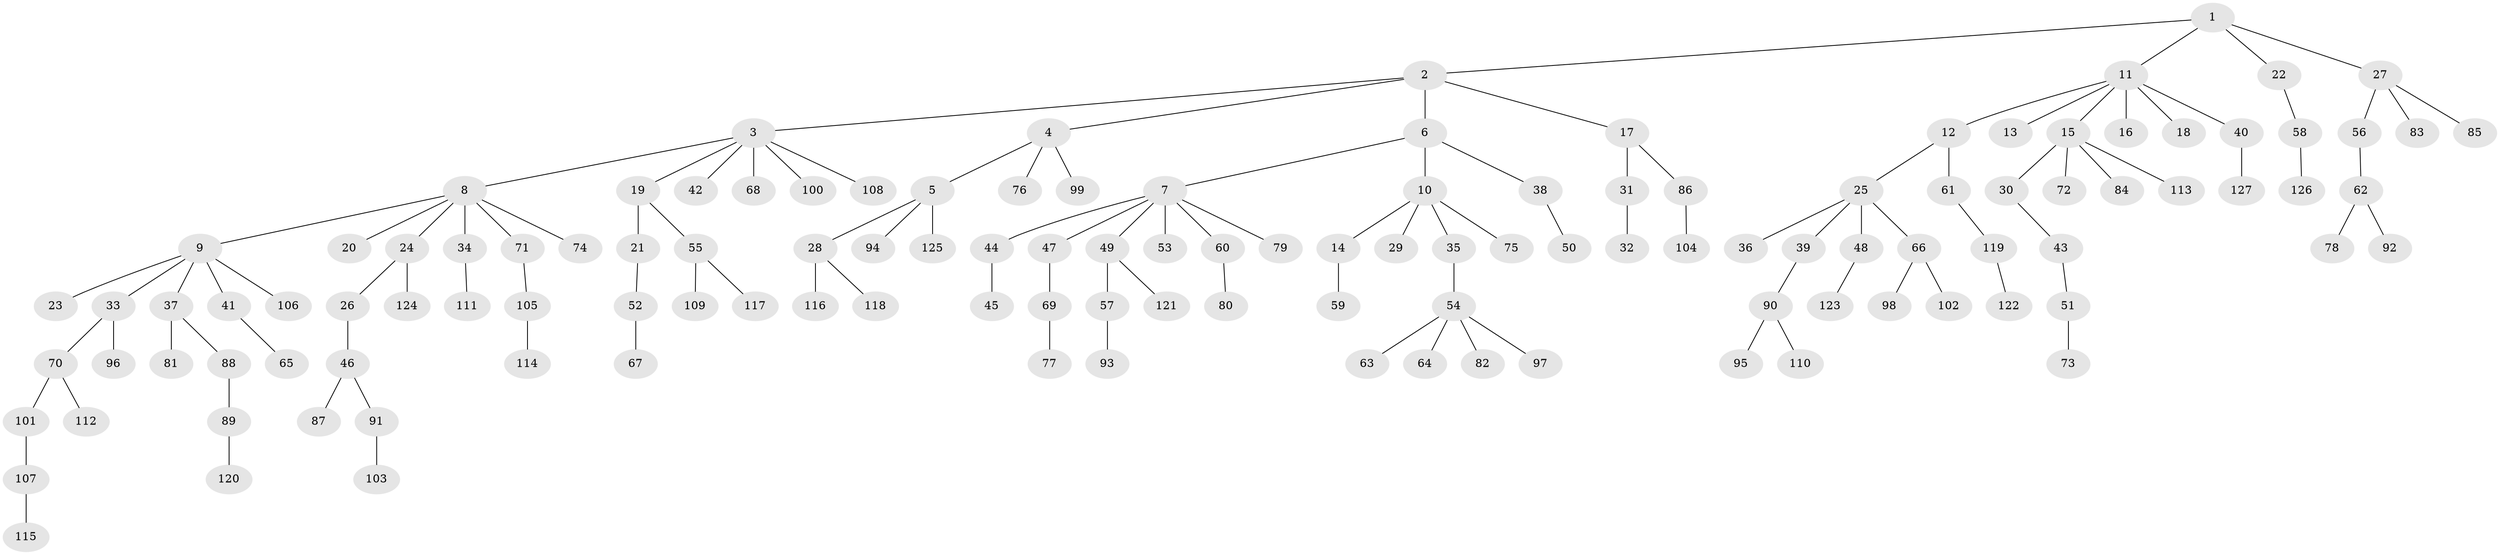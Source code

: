 // coarse degree distribution, {14: 0.02631578947368421, 4: 0.02631578947368421, 3: 0.02631578947368421, 7: 0.02631578947368421, 5: 0.02631578947368421, 6: 0.02631578947368421, 1: 0.7631578947368421, 2: 0.07894736842105263}
// Generated by graph-tools (version 1.1) at 2025/19/03/04/25 18:19:12]
// undirected, 127 vertices, 126 edges
graph export_dot {
graph [start="1"]
  node [color=gray90,style=filled];
  1;
  2;
  3;
  4;
  5;
  6;
  7;
  8;
  9;
  10;
  11;
  12;
  13;
  14;
  15;
  16;
  17;
  18;
  19;
  20;
  21;
  22;
  23;
  24;
  25;
  26;
  27;
  28;
  29;
  30;
  31;
  32;
  33;
  34;
  35;
  36;
  37;
  38;
  39;
  40;
  41;
  42;
  43;
  44;
  45;
  46;
  47;
  48;
  49;
  50;
  51;
  52;
  53;
  54;
  55;
  56;
  57;
  58;
  59;
  60;
  61;
  62;
  63;
  64;
  65;
  66;
  67;
  68;
  69;
  70;
  71;
  72;
  73;
  74;
  75;
  76;
  77;
  78;
  79;
  80;
  81;
  82;
  83;
  84;
  85;
  86;
  87;
  88;
  89;
  90;
  91;
  92;
  93;
  94;
  95;
  96;
  97;
  98;
  99;
  100;
  101;
  102;
  103;
  104;
  105;
  106;
  107;
  108;
  109;
  110;
  111;
  112;
  113;
  114;
  115;
  116;
  117;
  118;
  119;
  120;
  121;
  122;
  123;
  124;
  125;
  126;
  127;
  1 -- 2;
  1 -- 11;
  1 -- 22;
  1 -- 27;
  2 -- 3;
  2 -- 4;
  2 -- 6;
  2 -- 17;
  3 -- 8;
  3 -- 19;
  3 -- 42;
  3 -- 68;
  3 -- 100;
  3 -- 108;
  4 -- 5;
  4 -- 76;
  4 -- 99;
  5 -- 28;
  5 -- 94;
  5 -- 125;
  6 -- 7;
  6 -- 10;
  6 -- 38;
  7 -- 44;
  7 -- 47;
  7 -- 49;
  7 -- 53;
  7 -- 60;
  7 -- 79;
  8 -- 9;
  8 -- 20;
  8 -- 24;
  8 -- 34;
  8 -- 71;
  8 -- 74;
  9 -- 23;
  9 -- 33;
  9 -- 37;
  9 -- 41;
  9 -- 106;
  10 -- 14;
  10 -- 29;
  10 -- 35;
  10 -- 75;
  11 -- 12;
  11 -- 13;
  11 -- 15;
  11 -- 16;
  11 -- 18;
  11 -- 40;
  12 -- 25;
  12 -- 61;
  14 -- 59;
  15 -- 30;
  15 -- 72;
  15 -- 84;
  15 -- 113;
  17 -- 31;
  17 -- 86;
  19 -- 21;
  19 -- 55;
  21 -- 52;
  22 -- 58;
  24 -- 26;
  24 -- 124;
  25 -- 36;
  25 -- 39;
  25 -- 48;
  25 -- 66;
  26 -- 46;
  27 -- 56;
  27 -- 83;
  27 -- 85;
  28 -- 116;
  28 -- 118;
  30 -- 43;
  31 -- 32;
  33 -- 70;
  33 -- 96;
  34 -- 111;
  35 -- 54;
  37 -- 81;
  37 -- 88;
  38 -- 50;
  39 -- 90;
  40 -- 127;
  41 -- 65;
  43 -- 51;
  44 -- 45;
  46 -- 87;
  46 -- 91;
  47 -- 69;
  48 -- 123;
  49 -- 57;
  49 -- 121;
  51 -- 73;
  52 -- 67;
  54 -- 63;
  54 -- 64;
  54 -- 82;
  54 -- 97;
  55 -- 109;
  55 -- 117;
  56 -- 62;
  57 -- 93;
  58 -- 126;
  60 -- 80;
  61 -- 119;
  62 -- 78;
  62 -- 92;
  66 -- 98;
  66 -- 102;
  69 -- 77;
  70 -- 101;
  70 -- 112;
  71 -- 105;
  86 -- 104;
  88 -- 89;
  89 -- 120;
  90 -- 95;
  90 -- 110;
  91 -- 103;
  101 -- 107;
  105 -- 114;
  107 -- 115;
  119 -- 122;
}
